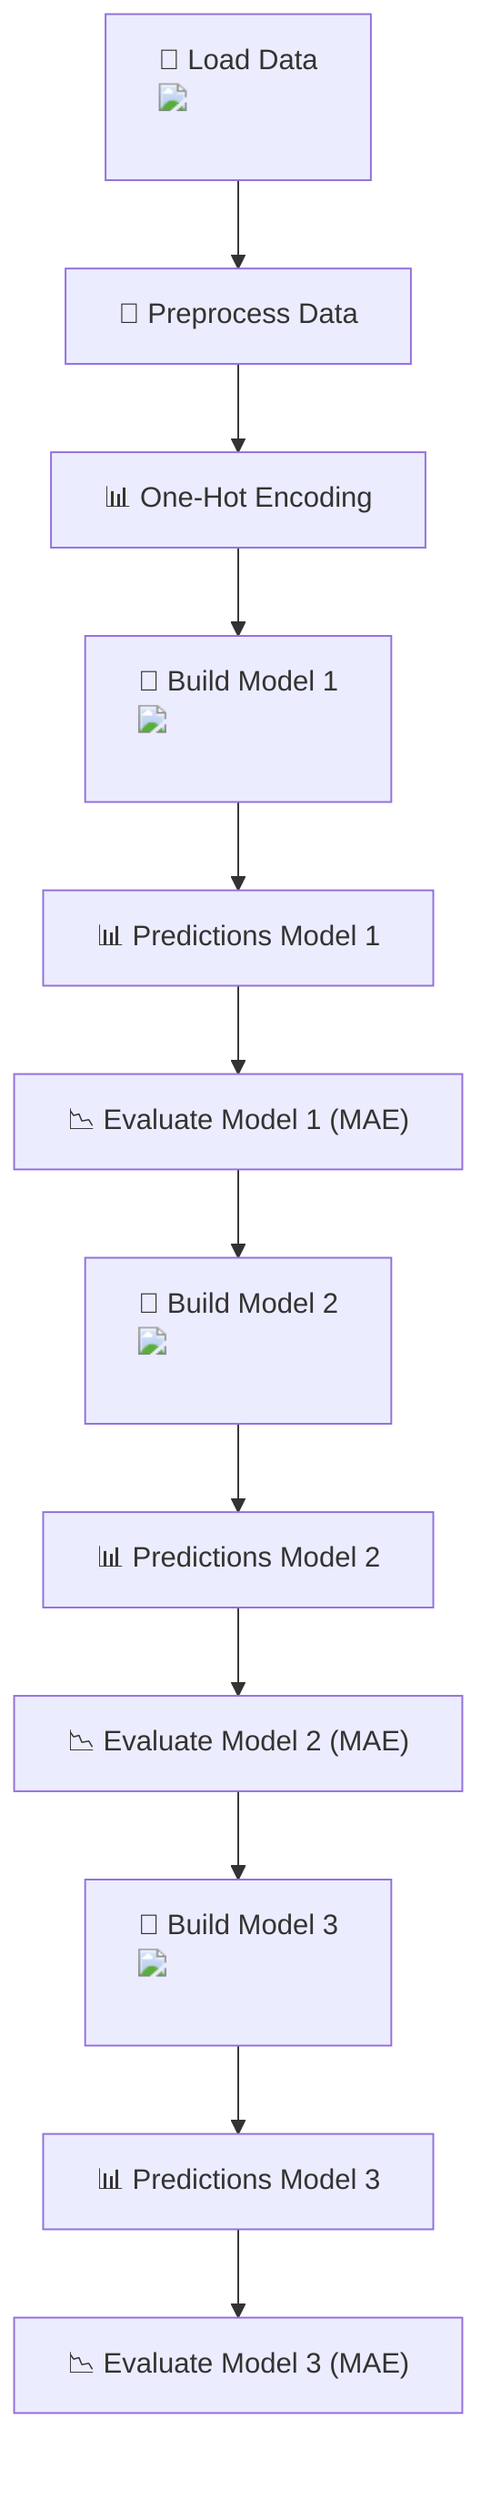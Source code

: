 flowchart TD
    A["📁 Load Data <img src='file.svg' /> <br/>"] --> B["🧹 Preprocess Data"]
    B --> C["📊 One-Hot Encoding"]
    C --> D["🧠 Build Model 1 <img src='brain.svg' /> <br/>"]
    D --> E["📊 Predictions Model 1"]
    E --> F["📉 Evaluate Model 1 (MAE)"]
    F --> G["🧠 Build Model 2 <img src='brain.svg' /> <br/>"]
    G --> H["📊 Predictions Model 2"]
    H --> I["📉 Evaluate Model 2 (MAE)"]
    I --> J["🧠 Build Model 3 <img src='brain.svg' /> <br/>"]
    J --> K["📊 Predictions Model 3"]
    K --> L["📉 Evaluate Model 3 (MAE)"]